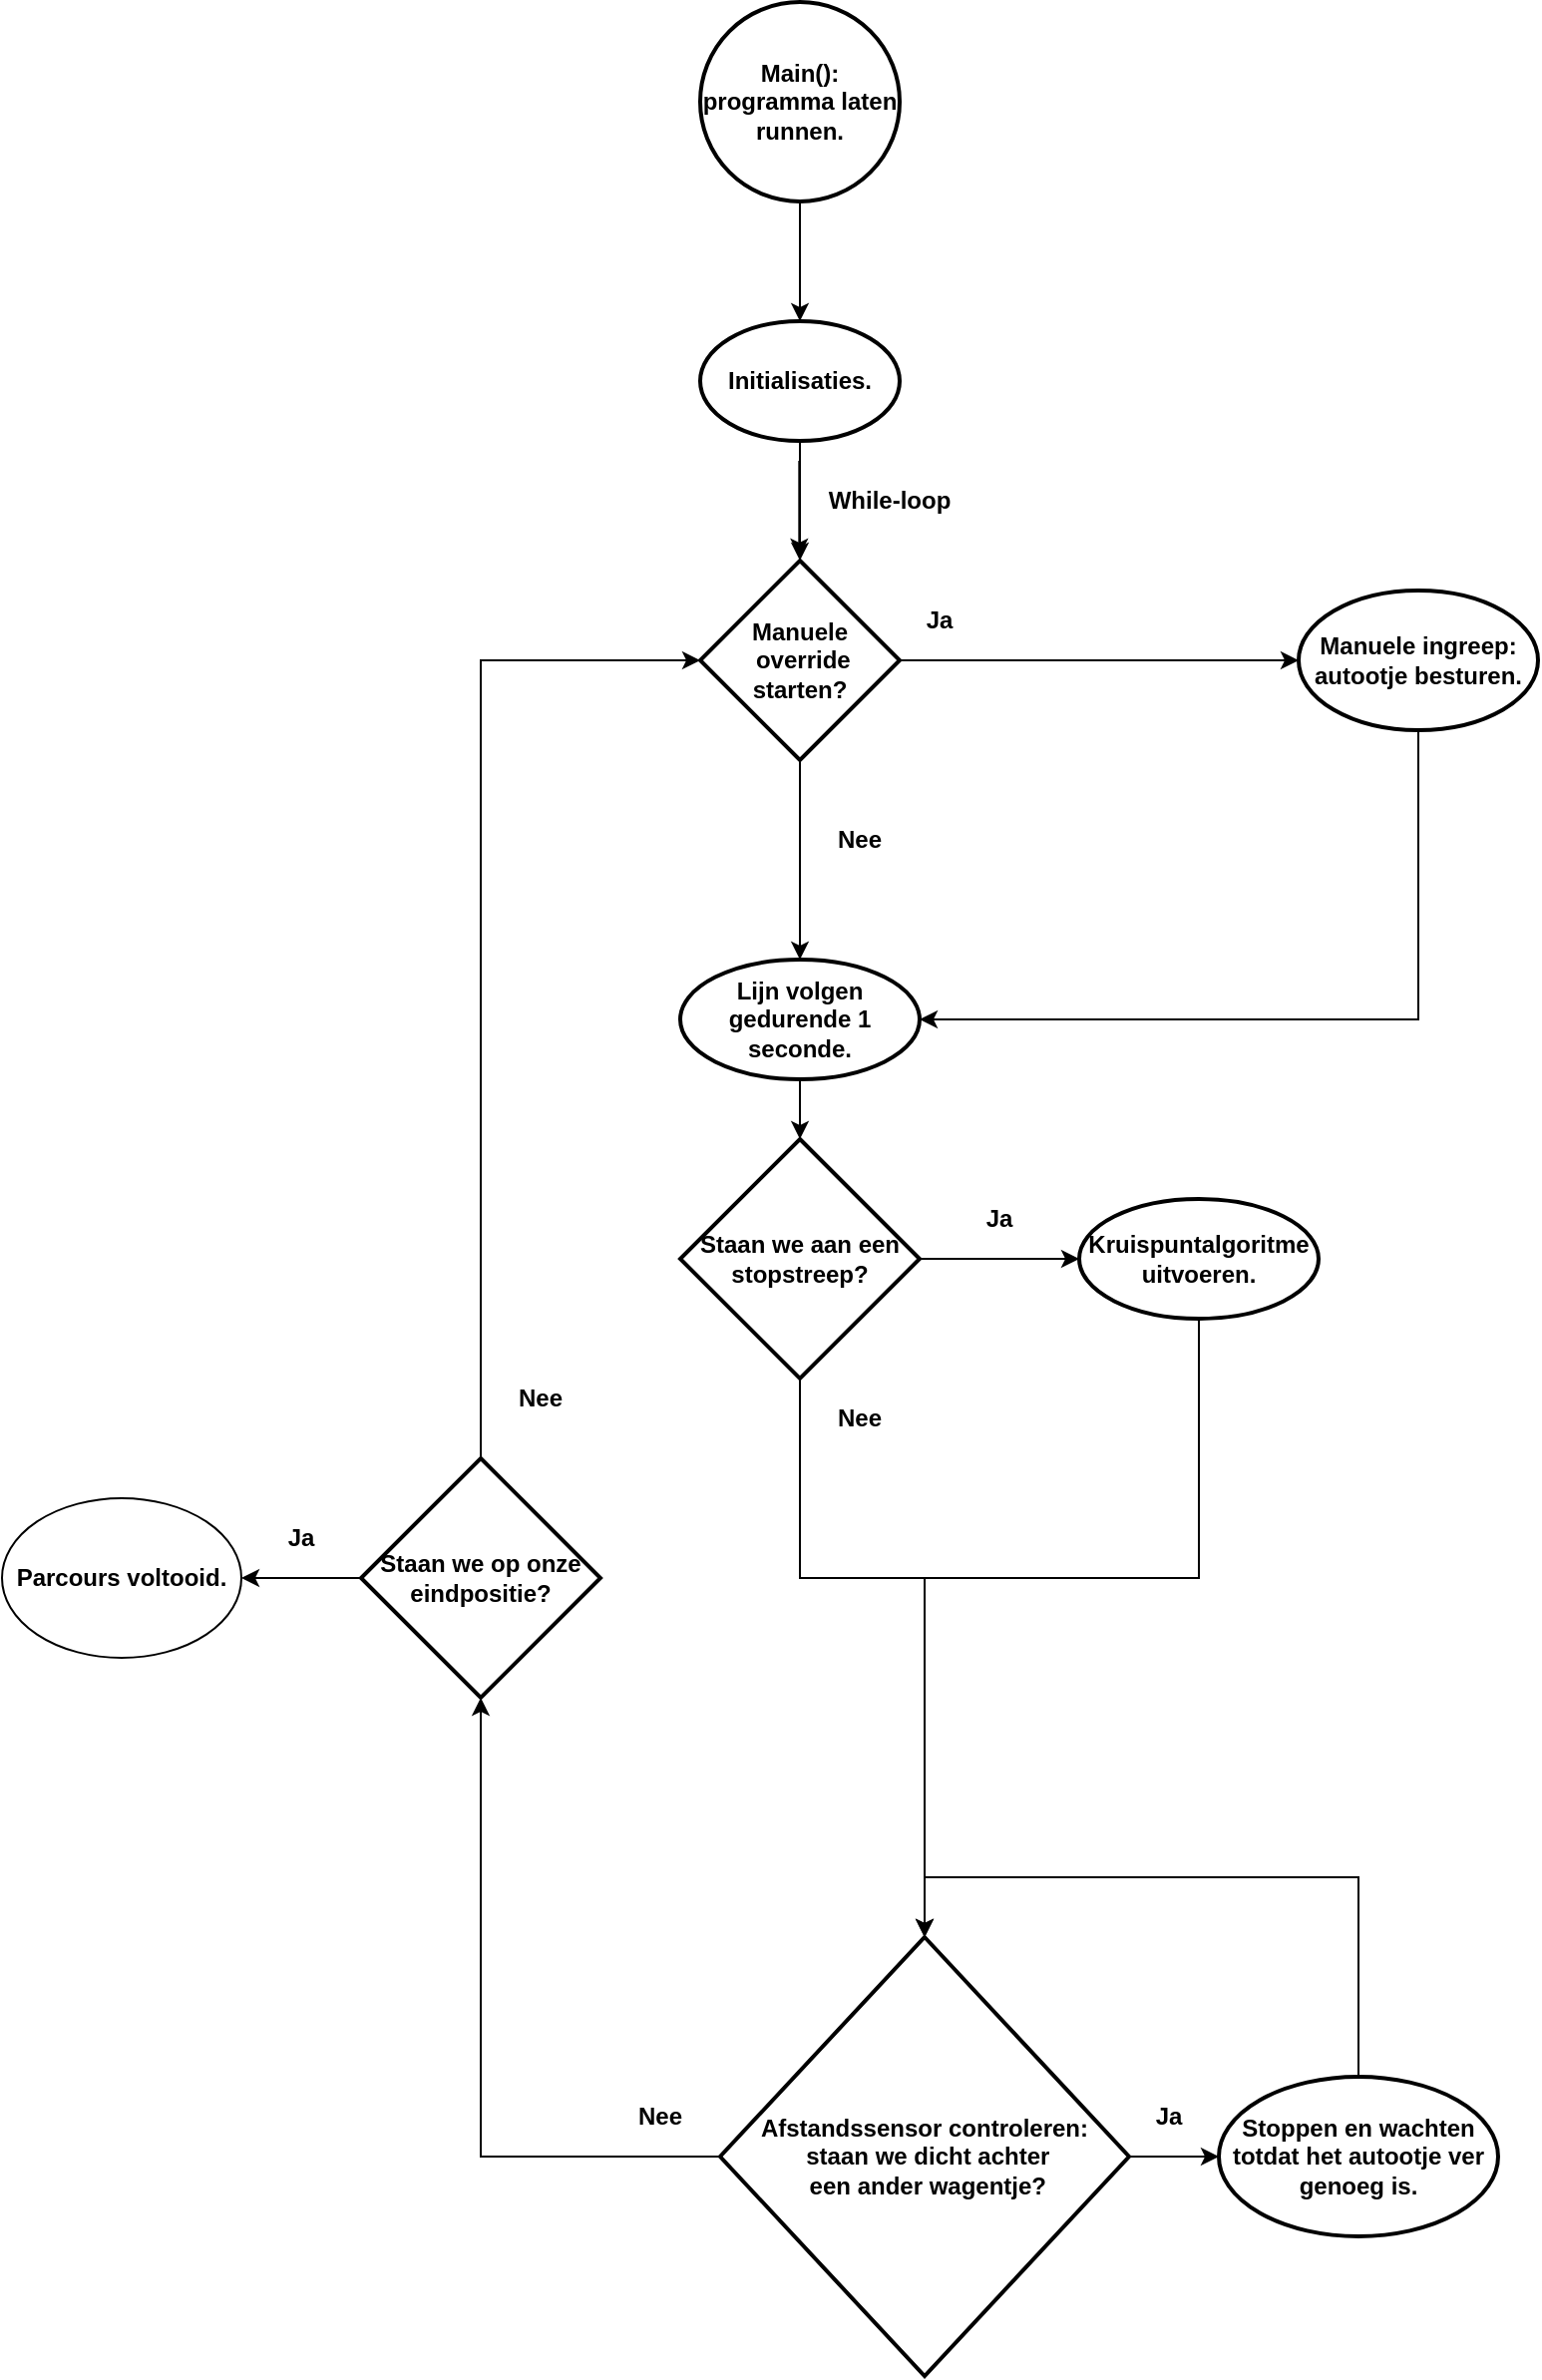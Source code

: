 <mxfile version="14.6.9" type="device"><diagram id="C5RBs43oDa-KdzZeNtuy" name="Page-1"><mxGraphModel dx="1865" dy="548" grid="1" gridSize="10" guides="1" tooltips="1" connect="1" arrows="1" fold="1" page="1" pageScale="1" pageWidth="827" pageHeight="1169" math="0" shadow="0"><root><mxCell id="WIyWlLk6GJQsqaUBKTNV-0"/><mxCell id="WIyWlLk6GJQsqaUBKTNV-1" parent="WIyWlLk6GJQsqaUBKTNV-0"/><mxCell id="5reWMpjAw0uI57NlGLJT-1" value="" style="edgeStyle=orthogonalEdgeStyle;rounded=0;orthogonalLoop=1;jettySize=auto;html=1;" parent="WIyWlLk6GJQsqaUBKTNV-1" source="TVitzlpj0ys5_NgnARXT-0" target="5reWMpjAw0uI57NlGLJT-0" edge="1"><mxGeometry relative="1" as="geometry"/></mxCell><mxCell id="TVitzlpj0ys5_NgnARXT-0" value="&lt;b&gt;Main(): programma laten runnen.&lt;/b&gt;" style="strokeWidth=2;html=1;shape=mxgraph.flowchart.start_2;whiteSpace=wrap;" parent="WIyWlLk6GJQsqaUBKTNV-1" vertex="1"><mxGeometry x="280" y="90" width="100" height="100" as="geometry"/></mxCell><mxCell id="TVitzlpj0ys5_NgnARXT-2" value="" style="endArrow=classic;html=1;" parent="WIyWlLk6GJQsqaUBKTNV-1" edge="1"><mxGeometry width="50" height="50" relative="1" as="geometry"><mxPoint x="329.66" y="320" as="sourcePoint"/><mxPoint x="329.66" y="368" as="targetPoint"/><Array as="points"><mxPoint x="329.66" y="338"/></Array></mxGeometry></mxCell><mxCell id="TVitzlpj0ys5_NgnARXT-9" value="" style="edgeStyle=orthogonalEdgeStyle;rounded=0;orthogonalLoop=1;jettySize=auto;html=1;" parent="WIyWlLk6GJQsqaUBKTNV-1" source="TVitzlpj0ys5_NgnARXT-3" target="TVitzlpj0ys5_NgnARXT-8" edge="1"><mxGeometry relative="1" as="geometry"/></mxCell><mxCell id="Zhe-Akqk82fY8TuGGXaw-12" style="edgeStyle=orthogonalEdgeStyle;rounded=0;orthogonalLoop=1;jettySize=auto;html=1;entryX=0;entryY=0.5;entryDx=0;entryDy=0;" parent="WIyWlLk6GJQsqaUBKTNV-1" source="TVitzlpj0ys5_NgnARXT-3" target="TVitzlpj0ys5_NgnARXT-6" edge="1"><mxGeometry relative="1" as="geometry"/></mxCell><mxCell id="TVitzlpj0ys5_NgnARXT-3" value="&lt;b&gt;Manuele&lt;br&gt;&amp;nbsp;override &lt;br&gt;starten?&lt;/b&gt;" style="strokeWidth=2;html=1;shape=mxgraph.flowchart.decision;whiteSpace=wrap;" parent="WIyWlLk6GJQsqaUBKTNV-1" vertex="1"><mxGeometry x="280" y="370" width="100" height="100" as="geometry"/></mxCell><mxCell id="Zhe-Akqk82fY8TuGGXaw-13" style="edgeStyle=orthogonalEdgeStyle;rounded=0;orthogonalLoop=1;jettySize=auto;html=1;entryX=1;entryY=0.5;entryDx=0;entryDy=0;" parent="WIyWlLk6GJQsqaUBKTNV-1" source="TVitzlpj0ys5_NgnARXT-6" target="TVitzlpj0ys5_NgnARXT-8" edge="1"><mxGeometry relative="1" as="geometry"><Array as="points"><mxPoint x="640" y="600"/></Array></mxGeometry></mxCell><mxCell id="TVitzlpj0ys5_NgnARXT-6" value="&lt;b&gt;Manuele ingreep: autootje besturen.&lt;/b&gt;" style="ellipse;whiteSpace=wrap;html=1;strokeWidth=2;" parent="WIyWlLk6GJQsqaUBKTNV-1" vertex="1"><mxGeometry x="580" y="385" width="120" height="70" as="geometry"/></mxCell><mxCell id="5reWMpjAw0uI57NlGLJT-21" value="" style="edgeStyle=orthogonalEdgeStyle;rounded=0;orthogonalLoop=1;jettySize=auto;html=1;" parent="WIyWlLk6GJQsqaUBKTNV-1" source="TVitzlpj0ys5_NgnARXT-8" target="5reWMpjAw0uI57NlGLJT-20" edge="1"><mxGeometry relative="1" as="geometry"/></mxCell><mxCell id="TVitzlpj0ys5_NgnARXT-8" value="&lt;b&gt;Lijn volgen gedurende 1 seconde.&lt;/b&gt;" style="ellipse;whiteSpace=wrap;html=1;strokeWidth=2;" parent="WIyWlLk6GJQsqaUBKTNV-1" vertex="1"><mxGeometry x="270" y="570" width="120" height="60" as="geometry"/></mxCell><mxCell id="TVitzlpj0ys5_NgnARXT-14" value="&lt;b&gt;Ja&lt;/b&gt;" style="text;html=1;strokeColor=none;fillColor=none;align=center;verticalAlign=middle;whiteSpace=wrap;rounded=0;" parent="WIyWlLk6GJQsqaUBKTNV-1" vertex="1"><mxGeometry x="380" y="390" width="40" height="20" as="geometry"/></mxCell><mxCell id="TVitzlpj0ys5_NgnARXT-15" value="&lt;b&gt;Nee&lt;/b&gt;" style="text;html=1;strokeColor=none;fillColor=none;align=center;verticalAlign=middle;whiteSpace=wrap;rounded=0;" parent="WIyWlLk6GJQsqaUBKTNV-1" vertex="1"><mxGeometry x="340" y="500" width="40" height="20" as="geometry"/></mxCell><mxCell id="5reWMpjAw0uI57NlGLJT-2" value="" style="edgeStyle=orthogonalEdgeStyle;rounded=0;orthogonalLoop=1;jettySize=auto;html=1;" parent="WIyWlLk6GJQsqaUBKTNV-1" source="5reWMpjAw0uI57NlGLJT-0" target="TVitzlpj0ys5_NgnARXT-3" edge="1"><mxGeometry relative="1" as="geometry"/></mxCell><mxCell id="5reWMpjAw0uI57NlGLJT-0" value="Initialisaties." style="strokeWidth=2;html=1;shape=mxgraph.flowchart.start_1;whiteSpace=wrap;fontFamily=Helvetica;fontStyle=1" parent="WIyWlLk6GJQsqaUBKTNV-1" vertex="1"><mxGeometry x="280" y="250" width="100" height="60" as="geometry"/></mxCell><mxCell id="5reWMpjAw0uI57NlGLJT-3" value="&lt;b&gt;While-loop&lt;/b&gt;" style="text;html=1;strokeColor=none;fillColor=none;align=center;verticalAlign=middle;whiteSpace=wrap;rounded=0;" parent="WIyWlLk6GJQsqaUBKTNV-1" vertex="1"><mxGeometry x="340" y="330" width="70" height="20" as="geometry"/></mxCell><mxCell id="5reWMpjAw0uI57NlGLJT-23" value="" style="edgeStyle=orthogonalEdgeStyle;rounded=0;orthogonalLoop=1;jettySize=auto;html=1;" parent="WIyWlLk6GJQsqaUBKTNV-1" source="5reWMpjAw0uI57NlGLJT-20" target="5reWMpjAw0uI57NlGLJT-22" edge="1"><mxGeometry relative="1" as="geometry"/></mxCell><mxCell id="5reWMpjAw0uI57NlGLJT-27" value="" style="edgeStyle=orthogonalEdgeStyle;rounded=0;orthogonalLoop=1;jettySize=auto;html=1;entryX=0.5;entryY=0;entryDx=0;entryDy=0;entryPerimeter=0;" parent="WIyWlLk6GJQsqaUBKTNV-1" source="5reWMpjAw0uI57NlGLJT-20" target="5reWMpjAw0uI57NlGLJT-35" edge="1"><mxGeometry relative="1" as="geometry"><mxPoint x="420" y="1130" as="targetPoint"/><Array as="points"><mxPoint x="330" y="880"/><mxPoint x="393" y="880"/></Array></mxGeometry></mxCell><mxCell id="5reWMpjAw0uI57NlGLJT-20" value="&lt;b&gt;Staan we aan een stopstreep?&lt;/b&gt;" style="strokeWidth=2;html=1;shape=mxgraph.flowchart.decision;whiteSpace=wrap;" parent="WIyWlLk6GJQsqaUBKTNV-1" vertex="1"><mxGeometry x="270" y="660" width="120" height="120" as="geometry"/></mxCell><mxCell id="Zhe-Akqk82fY8TuGGXaw-1" style="edgeStyle=orthogonalEdgeStyle;rounded=0;orthogonalLoop=1;jettySize=auto;html=1;entryX=0.5;entryY=0;entryDx=0;entryDy=0;entryPerimeter=0;" parent="WIyWlLk6GJQsqaUBKTNV-1" source="5reWMpjAw0uI57NlGLJT-22" target="5reWMpjAw0uI57NlGLJT-35" edge="1"><mxGeometry relative="1" as="geometry"><Array as="points"><mxPoint x="530" y="880"/><mxPoint x="393" y="880"/></Array></mxGeometry></mxCell><mxCell id="5reWMpjAw0uI57NlGLJT-22" value="&lt;b&gt;Kruispuntalgoritme uitvoeren.&lt;/b&gt;" style="ellipse;whiteSpace=wrap;html=1;strokeWidth=2;" parent="WIyWlLk6GJQsqaUBKTNV-1" vertex="1"><mxGeometry x="470" y="690" width="120" height="60" as="geometry"/></mxCell><mxCell id="5reWMpjAw0uI57NlGLJT-24" value="&lt;b&gt;Ja&lt;/b&gt;" style="text;html=1;strokeColor=none;fillColor=none;align=center;verticalAlign=middle;whiteSpace=wrap;rounded=0;" parent="WIyWlLk6GJQsqaUBKTNV-1" vertex="1"><mxGeometry x="410" y="690" width="40" height="20" as="geometry"/></mxCell><mxCell id="5reWMpjAw0uI57NlGLJT-28" value="&lt;b&gt;Nee&lt;/b&gt;" style="text;html=1;strokeColor=none;fillColor=none;align=center;verticalAlign=middle;whiteSpace=wrap;rounded=0;" parent="WIyWlLk6GJQsqaUBKTNV-1" vertex="1"><mxGeometry x="340" y="790" width="40" height="20" as="geometry"/></mxCell><mxCell id="5reWMpjAw0uI57NlGLJT-38" value="" style="edgeStyle=orthogonalEdgeStyle;rounded=0;orthogonalLoop=1;jettySize=auto;html=1;" parent="WIyWlLk6GJQsqaUBKTNV-1" source="5reWMpjAw0uI57NlGLJT-35" target="5reWMpjAw0uI57NlGLJT-37" edge="1"><mxGeometry relative="1" as="geometry"/></mxCell><mxCell id="5reWMpjAw0uI57NlGLJT-46" style="edgeStyle=orthogonalEdgeStyle;rounded=0;orthogonalLoop=1;jettySize=auto;html=1;exitX=0;exitY=0.5;exitDx=0;exitDy=0;exitPerimeter=0;entryX=0;entryY=0.5;entryDx=0;entryDy=0;entryPerimeter=0;startArrow=none;" parent="WIyWlLk6GJQsqaUBKTNV-1" source="Zhe-Akqk82fY8TuGGXaw-3" target="TVitzlpj0ys5_NgnARXT-3" edge="1"><mxGeometry relative="1" as="geometry"><mxPoint x="130" y="370" as="targetPoint"/><Array as="points"><mxPoint x="170" y="420"/></Array></mxGeometry></mxCell><mxCell id="Zhe-Akqk82fY8TuGGXaw-5" style="edgeStyle=orthogonalEdgeStyle;rounded=0;orthogonalLoop=1;jettySize=auto;html=1;entryX=0.5;entryY=1;entryDx=0;entryDy=0;entryPerimeter=0;" parent="WIyWlLk6GJQsqaUBKTNV-1" source="5reWMpjAw0uI57NlGLJT-35" target="Zhe-Akqk82fY8TuGGXaw-3" edge="1"><mxGeometry relative="1" as="geometry"/></mxCell><mxCell id="5reWMpjAw0uI57NlGLJT-35" value="&lt;b&gt;Afstandssensor controleren:&lt;br&gt;&amp;nbsp;staan we dicht achter&lt;br&gt;&amp;nbsp;een ander wagentje?&lt;/b&gt;" style="strokeWidth=2;html=1;shape=mxgraph.flowchart.decision;whiteSpace=wrap;" parent="WIyWlLk6GJQsqaUBKTNV-1" vertex="1"><mxGeometry x="290" y="1060" width="205" height="220" as="geometry"/></mxCell><mxCell id="Zhe-Akqk82fY8TuGGXaw-2" style="edgeStyle=orthogonalEdgeStyle;rounded=0;orthogonalLoop=1;jettySize=auto;html=1;entryX=0.5;entryY=0;entryDx=0;entryDy=0;entryPerimeter=0;" parent="WIyWlLk6GJQsqaUBKTNV-1" source="5reWMpjAw0uI57NlGLJT-37" target="5reWMpjAw0uI57NlGLJT-35" edge="1"><mxGeometry relative="1" as="geometry"><Array as="points"><mxPoint x="610" y="1030"/><mxPoint x="393" y="1030"/></Array></mxGeometry></mxCell><mxCell id="5reWMpjAw0uI57NlGLJT-37" value="&lt;b&gt;Stoppen en wachten totdat het autootje ver genoeg is.&lt;/b&gt;" style="ellipse;whiteSpace=wrap;html=1;strokeWidth=2;" parent="WIyWlLk6GJQsqaUBKTNV-1" vertex="1"><mxGeometry x="540" y="1130" width="140" height="80" as="geometry"/></mxCell><mxCell id="5reWMpjAw0uI57NlGLJT-39" value="&lt;b&gt;Ja&lt;/b&gt;" style="text;html=1;strokeColor=none;fillColor=none;align=center;verticalAlign=middle;whiteSpace=wrap;rounded=0;" parent="WIyWlLk6GJQsqaUBKTNV-1" vertex="1"><mxGeometry x="495" y="1140" width="40" height="20" as="geometry"/></mxCell><mxCell id="5reWMpjAw0uI57NlGLJT-42" value="&lt;b&gt;Nee&lt;/b&gt;" style="text;html=1;strokeColor=none;fillColor=none;align=center;verticalAlign=middle;whiteSpace=wrap;rounded=0;" parent="WIyWlLk6GJQsqaUBKTNV-1" vertex="1"><mxGeometry x="240" y="1140" width="40" height="20" as="geometry"/></mxCell><mxCell id="Zhe-Akqk82fY8TuGGXaw-10" style="edgeStyle=orthogonalEdgeStyle;rounded=0;orthogonalLoop=1;jettySize=auto;html=1;entryX=1;entryY=0.5;entryDx=0;entryDy=0;" parent="WIyWlLk6GJQsqaUBKTNV-1" source="Zhe-Akqk82fY8TuGGXaw-3" target="Zhe-Akqk82fY8TuGGXaw-9" edge="1"><mxGeometry relative="1" as="geometry"/></mxCell><mxCell id="Zhe-Akqk82fY8TuGGXaw-3" value="&lt;b&gt;Staan we op onze eindpositie?&lt;/b&gt;" style="strokeWidth=2;html=1;shape=mxgraph.flowchart.decision;whiteSpace=wrap;" parent="WIyWlLk6GJQsqaUBKTNV-1" vertex="1"><mxGeometry x="110" y="820" width="120" height="120" as="geometry"/></mxCell><mxCell id="Zhe-Akqk82fY8TuGGXaw-6" value="&lt;b&gt;Nee&lt;/b&gt;" style="text;html=1;strokeColor=none;fillColor=none;align=center;verticalAlign=middle;whiteSpace=wrap;rounded=0;" parent="WIyWlLk6GJQsqaUBKTNV-1" vertex="1"><mxGeometry x="180" y="780" width="40" height="20" as="geometry"/></mxCell><mxCell id="Zhe-Akqk82fY8TuGGXaw-7" value="&lt;b&gt;Ja&lt;/b&gt;" style="text;html=1;strokeColor=none;fillColor=none;align=center;verticalAlign=middle;whiteSpace=wrap;rounded=0;" parent="WIyWlLk6GJQsqaUBKTNV-1" vertex="1"><mxGeometry x="60" y="850" width="40" height="20" as="geometry"/></mxCell><mxCell id="Zhe-Akqk82fY8TuGGXaw-9" value="&lt;b&gt;Parcours voltooid.&lt;/b&gt;" style="ellipse;whiteSpace=wrap;html=1;" parent="WIyWlLk6GJQsqaUBKTNV-1" vertex="1"><mxGeometry x="-70" y="840" width="120" height="80" as="geometry"/></mxCell></root></mxGraphModel></diagram></mxfile>